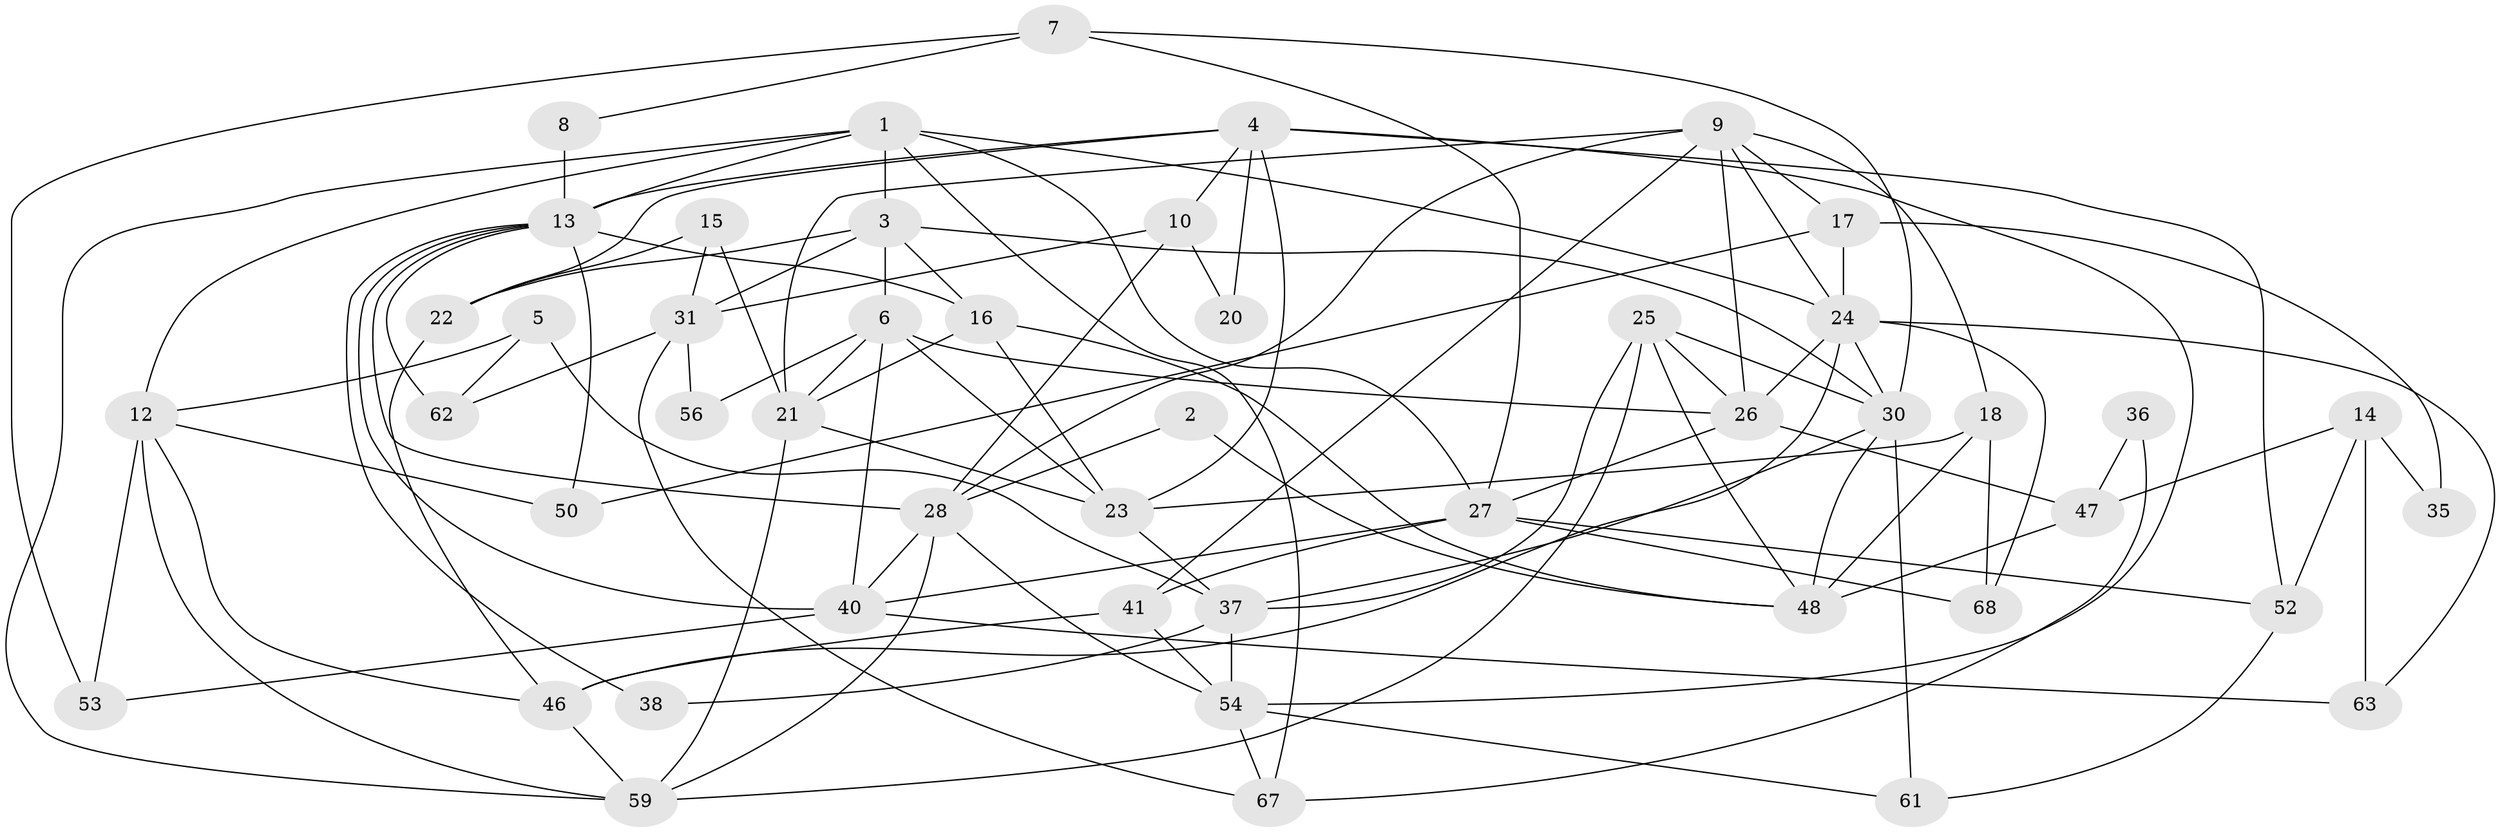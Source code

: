 // Generated by graph-tools (version 1.1) at 2025/24/03/03/25 07:24:03]
// undirected, 48 vertices, 112 edges
graph export_dot {
graph [start="1"]
  node [color=gray90,style=filled];
  1 [super="+43"];
  2;
  3 [super="+11"];
  4 [super="+29"];
  5;
  6 [super="+42"];
  7;
  8;
  9 [super="+64"];
  10;
  12 [super="+49"];
  13 [super="+57"];
  14 [super="+34"];
  15;
  16 [super="+19"];
  17;
  18;
  20;
  21 [super="+65"];
  22;
  23 [super="+39"];
  24 [super="+32"];
  25 [super="+51"];
  26;
  27 [super="+44"];
  28 [super="+58"];
  30 [super="+33"];
  31 [super="+45"];
  35;
  36;
  37;
  38;
  40;
  41;
  46 [super="+69"];
  47 [super="+66"];
  48 [super="+55"];
  50;
  52;
  53;
  54 [super="+60"];
  56;
  59;
  61;
  62;
  63;
  67;
  68;
  1 -- 59;
  1 -- 12;
  1 -- 27;
  1 -- 3;
  1 -- 67;
  1 -- 24;
  1 -- 13;
  2 -- 48;
  2 -- 28;
  3 -- 16;
  3 -- 22;
  3 -- 30;
  3 -- 31;
  3 -- 6;
  4 -- 10;
  4 -- 13;
  4 -- 22;
  4 -- 52;
  4 -- 20;
  4 -- 54;
  4 -- 23;
  5 -- 12;
  5 -- 37;
  5 -- 62;
  6 -- 40;
  6 -- 21;
  6 -- 56;
  6 -- 26;
  6 -- 23;
  7 -- 8;
  7 -- 53;
  7 -- 27;
  7 -- 30;
  8 -- 13 [weight=2];
  9 -- 41;
  9 -- 17;
  9 -- 18;
  9 -- 26;
  9 -- 21;
  9 -- 28;
  9 -- 24;
  10 -- 31;
  10 -- 28;
  10 -- 20;
  12 -- 53;
  12 -- 46;
  12 -- 59;
  12 -- 50;
  13 -- 40;
  13 -- 62;
  13 -- 28;
  13 -- 50;
  13 -- 16;
  13 -- 38;
  14 -- 63 [weight=2];
  14 -- 47;
  14 -- 35;
  14 -- 52;
  15 -- 22;
  15 -- 21;
  15 -- 31;
  16 -- 21;
  16 -- 23;
  16 -- 48;
  17 -- 24;
  17 -- 35;
  17 -- 50;
  18 -- 68;
  18 -- 23;
  18 -- 48 [weight=2];
  21 -- 23 [weight=2];
  21 -- 59;
  22 -- 46;
  23 -- 37;
  24 -- 26;
  24 -- 30;
  24 -- 63;
  24 -- 68;
  24 -- 46;
  25 -- 59;
  25 -- 48;
  25 -- 26;
  25 -- 37;
  25 -- 30;
  26 -- 47;
  26 -- 27;
  27 -- 52;
  27 -- 41;
  27 -- 68;
  27 -- 40;
  28 -- 54;
  28 -- 40;
  28 -- 59;
  30 -- 37;
  30 -- 61;
  30 -- 48;
  31 -- 62;
  31 -- 56;
  31 -- 67;
  36 -- 67;
  36 -- 47;
  37 -- 38;
  37 -- 54;
  40 -- 53;
  40 -- 63;
  41 -- 46;
  41 -- 54;
  46 -- 59;
  47 -- 48;
  52 -- 61;
  54 -- 61;
  54 -- 67;
}
